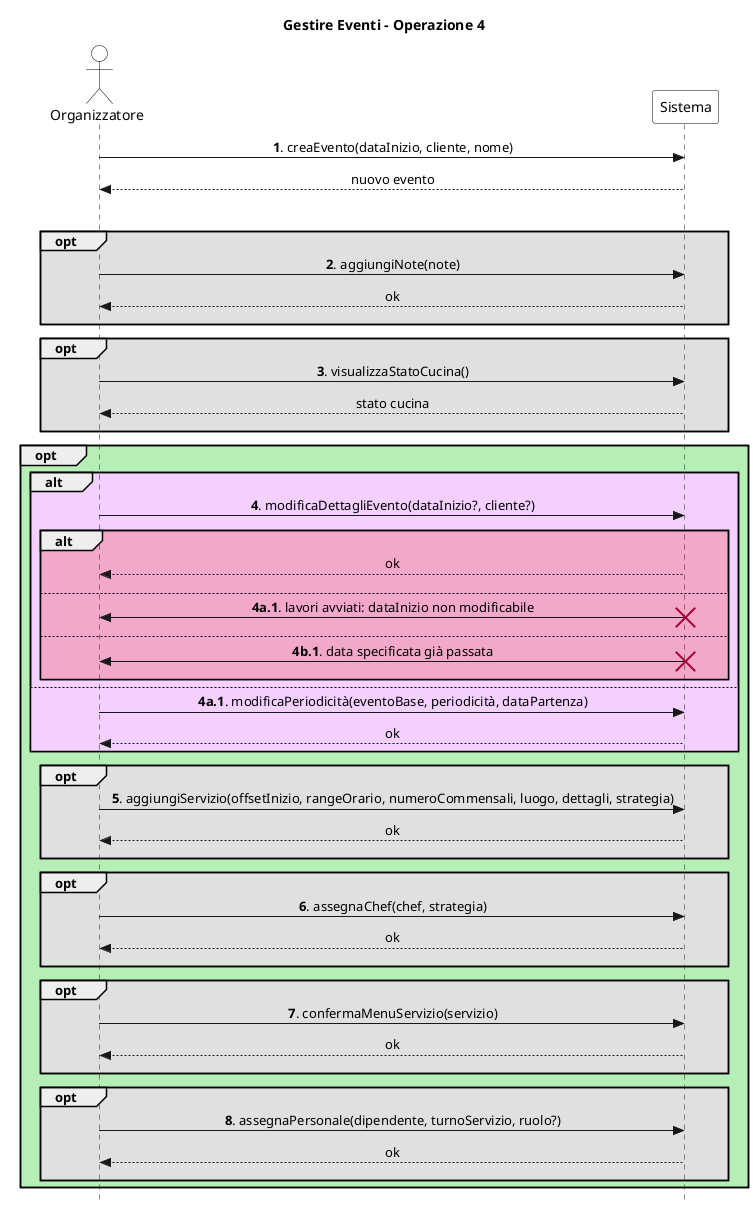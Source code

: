 @startuml
skinparam Style strictuml
skinparam SequenceMessageAlign center

skinparam sequence {
    ActorBorderColor Black
    ActorBackgroundColor White
    ParticipantBorderColor Black
    ParticipantBackgroundColor White
}

actor "Organizzatore" as org
participant Sistema

title Gestire Eventi - Operazione 4

org -> Sistema: **1**. creaEvento(dataInizio, cliente, nome)
return nuovo evento

loop #e0e0e0
    opt #e0e0e0
        org -> Sistema: **2**. aggiungiNote(note)
        return ok
        ||10||
    end

    opt #e0e0e0
        org -> Sistema: **3**. visualizzaStatoCucina()
        return stato cucina
        ||10||
    end

    opt #b6efb6
        alt #f3d0ff
            org -> Sistema: **4**. modificaDettagliEvento(dataInizio?, cliente?)
            alt #f3a7c9
                return ok
                ||10||
            else
                org <- Sistema: **4a.1**. lavori avviati: dataInizio non modificabile
                destroy Sistema
                ||10||
             else
                org <- Sistema: **4b.1**. data specificata già passata
                destroy Sistema
                ||10||
            end
        else
            org -> Sistema: **4a.1**. modificaPeriodicità(eventoBase, periodicità, dataPartenza)
            return ok
    end

    opt #e0e0e0
        org -> Sistema: **5**. aggiungiServizio(offsetInizio, rangeOrario, numeroCommensali, luogo, dettagli, strategia)
        return ok
        ||10||
    end

    opt #e0e0e0
        org -> Sistema: **6**. assegnaChef(chef, strategia)
        return ok
        ||10||
    end

    opt #e0e0e0
        org -> Sistema: **7**. confermaMenuServizio(servizio)
        return ok
        ||10||
    end

    opt #e0e0e0
        org -> Sistema: **8**. assegnaPersonale(dipendente, turnoServizio, ruolo?)
        return ok
        ||10||
    end
end
@enduml